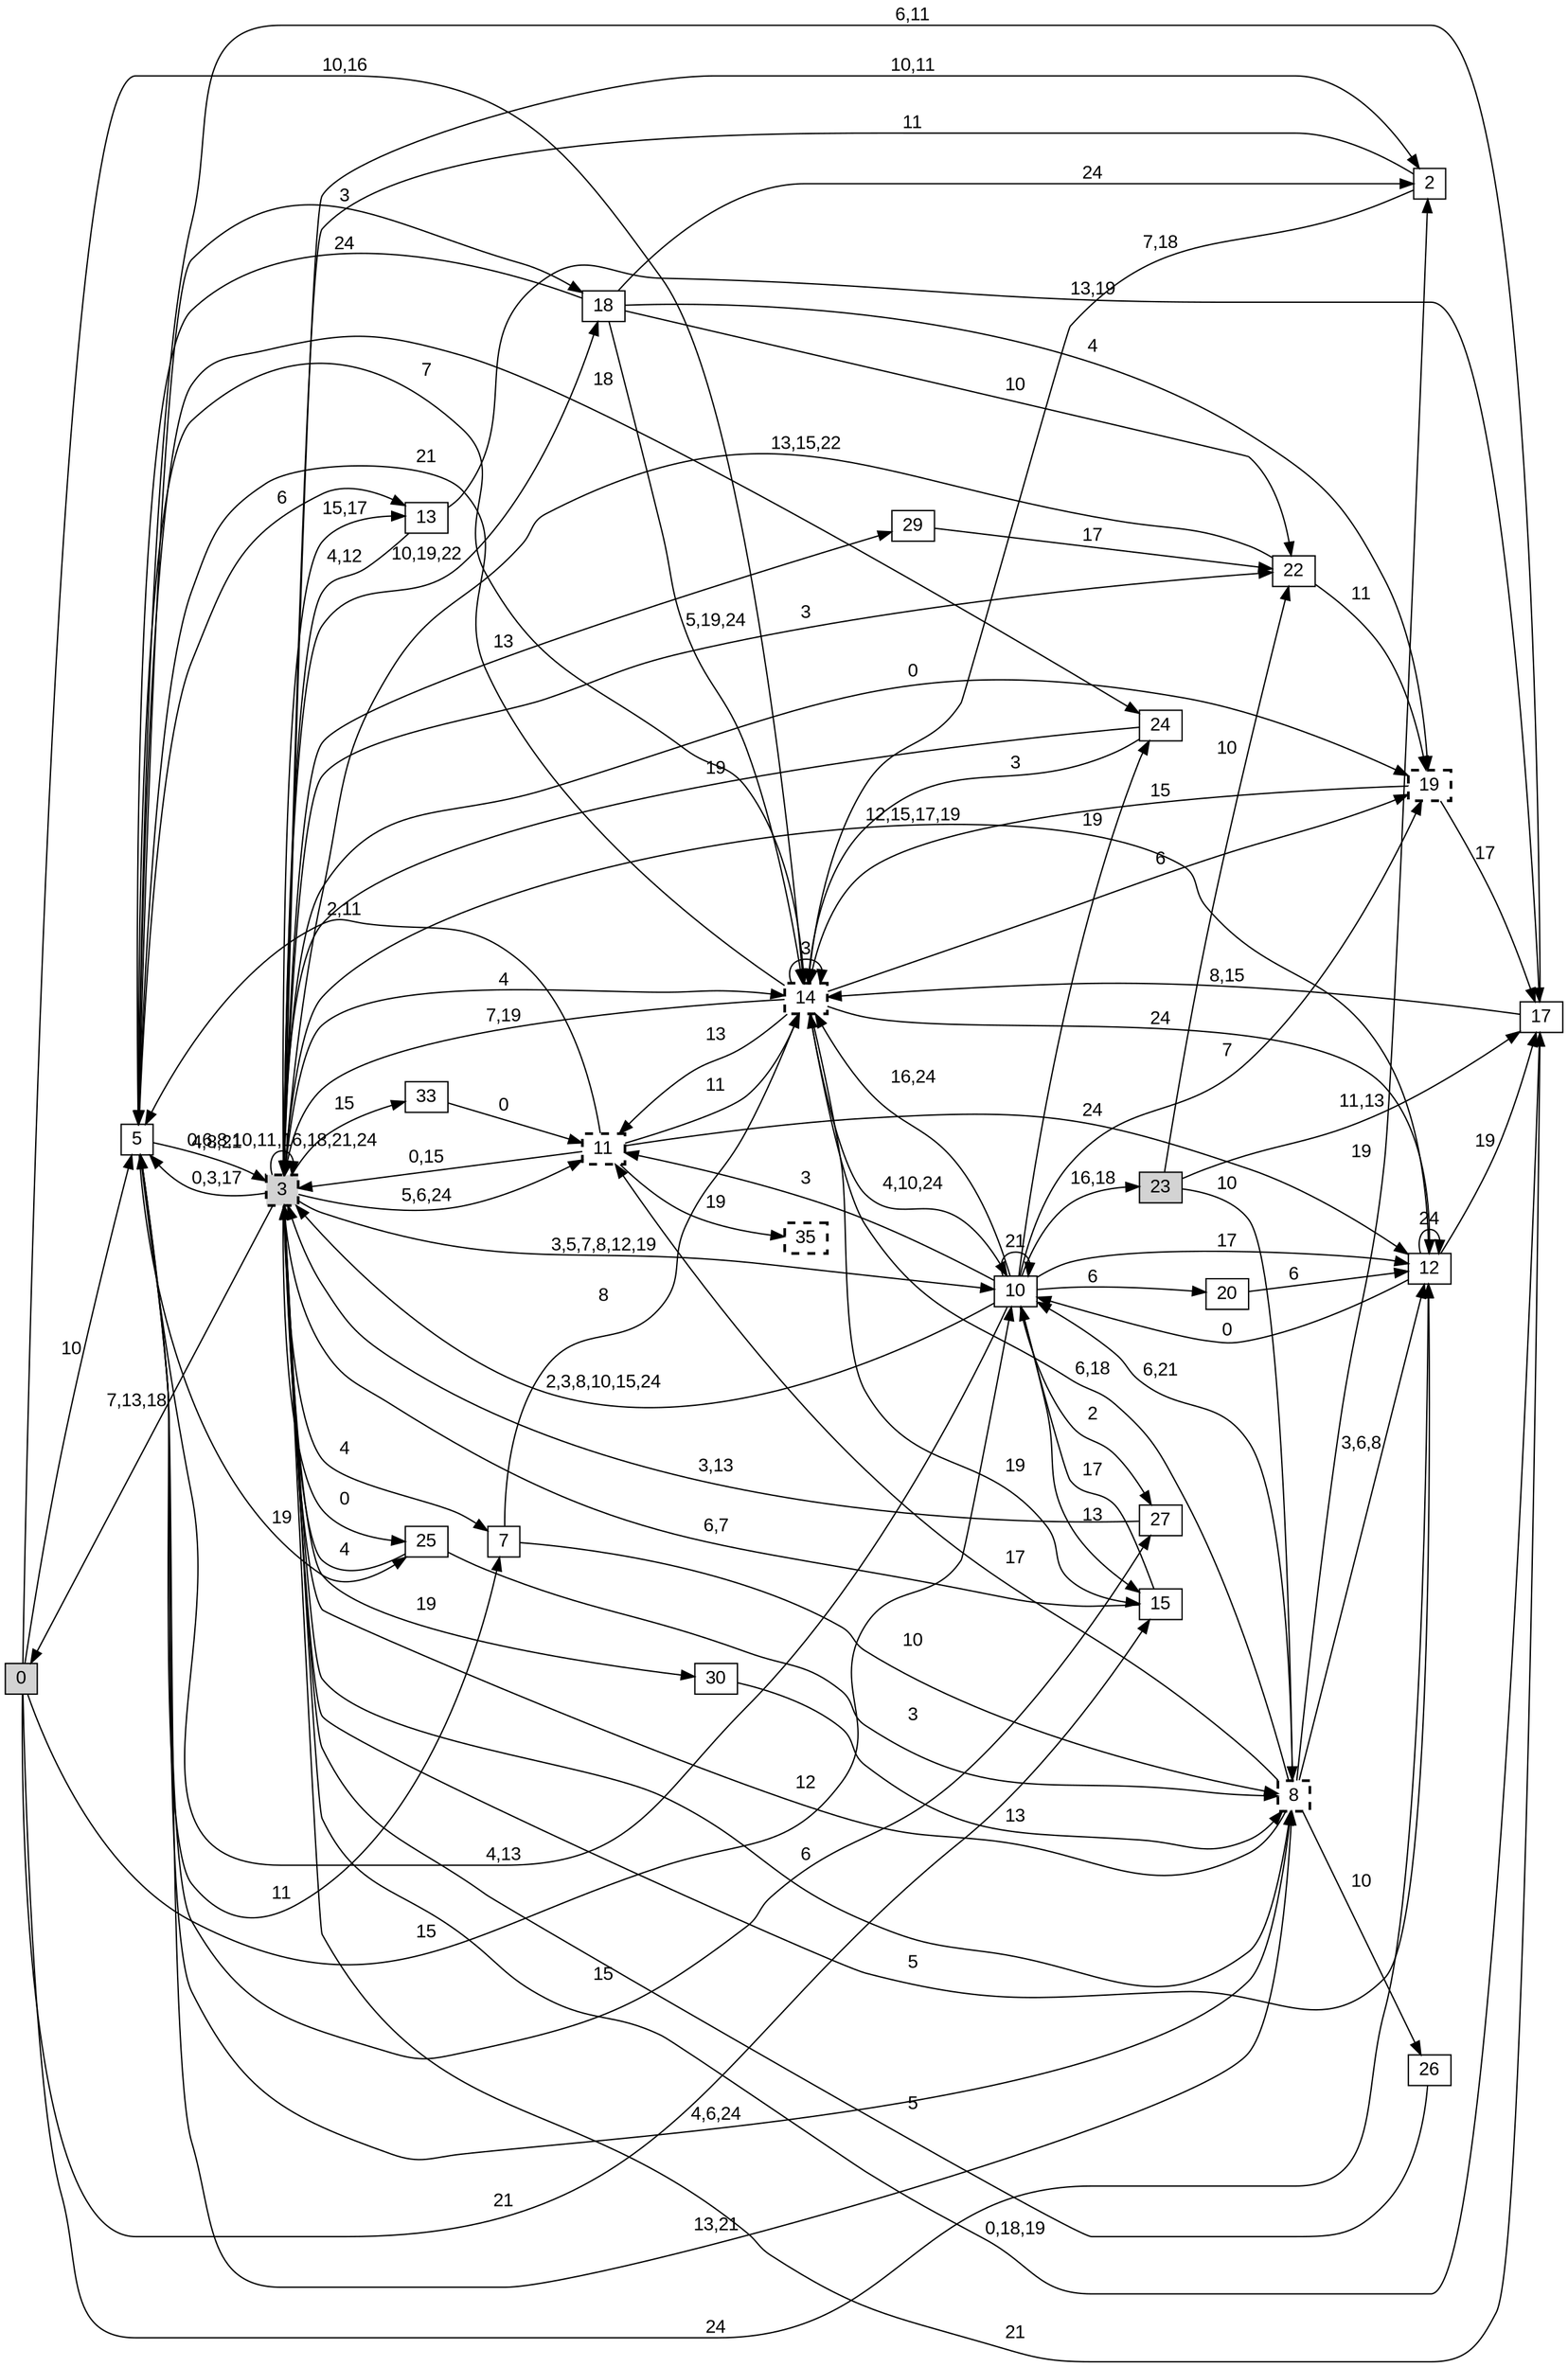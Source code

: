 digraph "NDFA" {
  rankdir=LR
  node [shape=box width=0.1 height=0.1 fontname=Arial]
  edge [fontname=Arial]
/* Estados */
 s0 [label="0" style="filled"] /* I:1 F:0 D:0 */
 s2 [label="2" ] /* I:0 F:0 D:0 */
 s3 [label="3" style="filled,bold,dashed"] /* I:1 F:1 D:0 */
 s5 [label="5" ] /* I:0 F:0 D:0 */
 s7 [label="7" ] /* I:0 F:0 D:0 */
 s8 [label="8" style="bold,dashed"] /* I:0 F:1 D:0 */
 s10 [label="10" ] /* I:0 F:0 D:0 */
 s11 [label="11" style="bold,dashed"] /* I:0 F:1 D:0 */
 s12 [label="12" ] /* I:0 F:0 D:0 */
 s13 [label="13" ] /* I:0 F:0 D:0 */
 s14 [label="14" style="bold,dashed"] /* I:0 F:1 D:0 */
 s15 [label="15" ] /* I:0 F:0 D:0 */
 s17 [label="17" ] /* I:0 F:0 D:0 */
 s18 [label="18" ] /* I:0 F:0 D:0 */
 s19 [label="19" style="bold,dashed"] /* I:0 F:1 D:0 */
 s20 [label="20" ] /* I:0 F:0 D:0 */
 s22 [label="22" ] /* I:0 F:0 D:0 */
 s23 [label="23" style="filled"] /* I:1 F:0 D:0 */
 s24 [label="24" ] /* I:0 F:0 D:0 */
 s25 [label="25" ] /* I:0 F:0 D:0 */
 s26 [label="26" ] /* I:0 F:0 D:0 */
 s27 [label="27" ] /* I:0 F:0 D:0 */
 s29 [label="29" ] /* I:0 F:0 D:0 */
 s30 [label="30" ] /* I:0 F:0 D:0 */
 s33 [label="33" ] /* I:0 F:0 D:0 */
 s35 [label="35" style="bold,dashed"] /* I:0 F:1 D:0 */
/* Transiciones */
  s0 -> s5 [label="10"]
  s0 -> s10 [label="15"]
  s0 -> s12 [label="24"]
  s0 -> s14 [label="10,16"]
  s0 -> s15 [label="21"]
  s2 -> s3 [label="11"]
  s2 -> s14 [label="7,18"]
  s3 -> s0 [label="7,13,18"]
  s3 -> s2 [label="10,11"]
  s3 -> s3 [label="0,6,8,10,11,16,18,21,24"]
  s3 -> s5 [label="0,3,17"]
  s3 -> s7 [label="4"]
  s3 -> s8 [label="6"]
  s3 -> s10 [label="3,5,7,8,12,19"]
  s3 -> s11 [label="5,6,24"]
  s3 -> s12 [label="5"]
  s3 -> s13 [label="15,17"]
  s3 -> s14 [label="4"]
  s3 -> s17 [label="21"]
  s3 -> s18 [label="10,19,22"]
  s3 -> s19 [label="0"]
  s3 -> s22 [label="3"]
  s3 -> s25 [label="0"]
  s3 -> s29 [label="13"]
  s3 -> s30 [label="19"]
  s3 -> s33 [label="15"]
  s5 -> s3 [label="4,8,21"]
  s5 -> s7 [label="11"]
  s5 -> s8 [label="13,21"]
  s5 -> s13 [label="6"]
  s5 -> s14 [label="7"]
  s5 -> s18 [label="3"]
  s5 -> s24 [label="18"]
  s5 -> s25 [label="19"]
  s5 -> s27 [label="15"]
  s7 -> s8 [label="10"]
  s7 -> s14 [label="8"]
  s8 -> s2 [label="19"]
  s8 -> s3 [label="12"]
  s8 -> s5 [label="4,6,24"]
  s8 -> s10 [label="6,21"]
  s8 -> s11 [label="17"]
  s8 -> s12 [label="3,6,8"]
  s8 -> s14 [label="6,18"]
  s8 -> s26 [label="10"]
  s10 -> s3 [label="2,3,8,10,15,24"]
  s10 -> s5 [label="4,13"]
  s10 -> s10 [label="21"]
  s10 -> s11 [label="3"]
  s10 -> s12 [label="17"]
  s10 -> s14 [label="16,24"]
  s10 -> s15 [label="13"]
  s10 -> s19 [label="7"]
  s10 -> s20 [label="6"]
  s10 -> s23 [label="16,18"]
  s10 -> s24 [label="19"]
  s10 -> s27 [label="2"]
  s11 -> s3 [label="0,15"]
  s11 -> s5 [label="2,11"]
  s11 -> s12 [label="24"]
  s11 -> s14 [label="11"]
  s11 -> s35 [label="19"]
  s12 -> s3 [label="12,15,17,19"]
  s12 -> s10 [label="0"]
  s12 -> s12 [label="24"]
  s12 -> s17 [label="19"]
  s13 -> s3 [label="4,12"]
  s13 -> s17 [label="13,19"]
  s14 -> s3 [label="7,19"]
  s14 -> s5 [label="21"]
  s14 -> s10 [label="4,10,24"]
  s14 -> s11 [label="13"]
  s14 -> s12 [label="24"]
  s14 -> s14 [label="3"]
  s14 -> s15 [label="19"]
  s14 -> s19 [label="6"]
  s15 -> s3 [label="6,7"]
  s15 -> s10 [label="17"]
  s17 -> s3 [label="0,18,19"]
  s17 -> s5 [label="6,11"]
  s17 -> s14 [label="8,15"]
  s18 -> s2 [label="24"]
  s18 -> s5 [label="24"]
  s18 -> s14 [label="5,19,24"]
  s18 -> s19 [label="4"]
  s18 -> s22 [label="10"]
  s19 -> s14 [label="15"]
  s19 -> s17 [label="17"]
  s20 -> s12 [label="6"]
  s22 -> s3 [label="13,15,22"]
  s22 -> s19 [label="11"]
  s23 -> s8 [label="10"]
  s23 -> s17 [label="11,13"]
  s23 -> s22 [label="10"]
  s24 -> s3 [label="19"]
  s24 -> s14 [label="3"]
  s25 -> s3 [label="4"]
  s25 -> s8 [label="3"]
  s26 -> s3 [label="5"]
  s27 -> s3 [label="3,13"]
  s29 -> s22 [label="17"]
  s30 -> s8 [label="13"]
  s33 -> s11 [label="0"]
}
